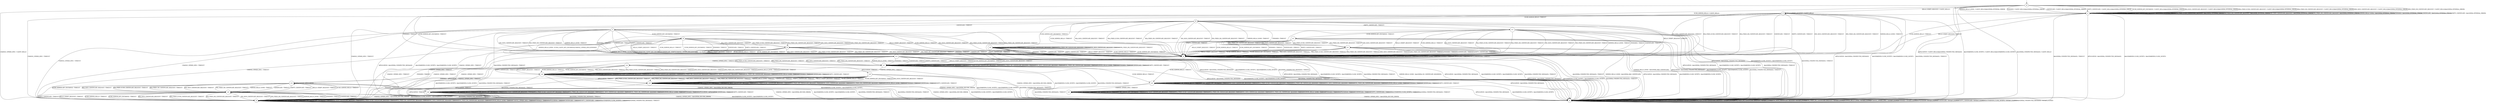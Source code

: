 digraph g {

	s0 [shape="circle" label="s0"];
	s1 [shape="circle" label="s1"];
	s2 [shape="circle" label="s2"];
	s3 [shape="circle" label="s3"];
	s4 [shape="circle" label="s4"];
	s5 [shape="circle" label="s5"];
	s6 [shape="circle" label="s6"];
	s7 [shape="circle" label="s7"];
	s8 [shape="circle" label="s8"];
	s9 [shape="circle" label="s9"];
	s10 [shape="circle" label="s10"];
	s11 [shape="circle" label="s11"];
	s12 [shape="circle" label="s12"];
	s13 [shape="circle" label="s13"];
	s14 [shape="circle" label="s14"];
	s15 [shape="circle" label="s15"];
	s16 [shape="circle" label="s16"];
	s17 [shape="circle" label="s17"];
	s18 [shape="circle" label="s18"];
	s19 [shape="circle" label="s19"];
	s20 [shape="circle" label="s20"];
	s21 [shape="circle" label="s21"];
	s22 [shape="circle" label="s22"];
	s23 [shape="circle" label="s23"];
	s24 [shape="circle" label="s24"];
	s0 -> s2 [label="HELLO_VERIFY_REQUEST / CLIENT_HELLO+"];
	s0 -> s6 [label="ECDH_SERVER_HELLO / CLIENT_HELLO"];
	s0 -> s1 [label="ECDH_SERVER_KEY_EXCHANGE / CLIENT_HELLO|Alert(FATAL,INTERNAL_ERROR)"];
	s0 -> s1 [label="RSA_SIGN_CERTIFICATE_REQUEST / CLIENT_HELLO|Alert(FATAL,INTERNAL_ERROR)"];
	s0 -> s1 [label="RSA_FIXED_ECDH_CERTIFICATE_REQUEST / CLIENT_HELLO|Alert(FATAL,INTERNAL_ERROR)"];
	s0 -> s1 [label="RSA_FIXED_DH_CERTIFICATE_REQUEST / CLIENT_HELLO|Alert(FATAL,INTERNAL_ERROR)"];
	s0 -> s1 [label="DSS_SIGN_CERTIFICATE_REQUEST / CLIENT_HELLO|Alert(FATAL,INTERNAL_ERROR)"];
	s0 -> s1 [label="DSS_FIXED_DH_CERTIFICATE_REQUEST / CLIENT_HELLO|Alert(FATAL,INTERNAL_ERROR)"];
	s0 -> s1 [label="SERVER_HELLO_DONE / CLIENT_HELLO|Alert(FATAL,INTERNAL_ERROR)"];
	s0 -> s4 [label="CHANGE_CIPHER_SPEC / CLIENT_HELLO"];
	s0 -> s1 [label="FINISHED / CLIENT_HELLO|Alert(FATAL,INTERNAL_ERROR)"];
	s0 -> s3 [label="APPLICATION / CLIENT_HELLO|Alert(FATAL,UNEXPECTED_MESSAGE)"];
	s0 -> s1 [label="CERTIFICATE / CLIENT_HELLO|Alert(FATAL,INTERNAL_ERROR)"];
	s0 -> s1 [label="EMPTY_CERTIFICATE / CLIENT_HELLO|Alert(FATAL,INTERNAL_ERROR)"];
	s0 -> s3 [label="Alert(WARNING,CLOSE_NOTIFY) / CLIENT_HELLO|Alert(WARNING,CLOSE_NOTIFY)"];
	s0 -> s3 [label="Alert(FATAL,UNEXPECTED_MESSAGE) / CLIENT_HELLO"];
	s1 -> s5 [label="HELLO_VERIFY_REQUEST / TIMEOUT"];
	s1 -> s5 [label="ECDH_SERVER_HELLO / TIMEOUT"];
	s1 -> s1 [label="ECDH_SERVER_KEY_EXCHANGE / Alert(FATAL,INTERNAL_ERROR)"];
	s1 -> s1 [label="RSA_SIGN_CERTIFICATE_REQUEST / Alert(FATAL,INTERNAL_ERROR)"];
	s1 -> s1 [label="RSA_FIXED_ECDH_CERTIFICATE_REQUEST / Alert(FATAL,INTERNAL_ERROR)"];
	s1 -> s1 [label="RSA_FIXED_DH_CERTIFICATE_REQUEST / Alert(FATAL,INTERNAL_ERROR)"];
	s1 -> s1 [label="DSS_SIGN_CERTIFICATE_REQUEST / Alert(FATAL,INTERNAL_ERROR)"];
	s1 -> s1 [label="DSS_FIXED_DH_CERTIFICATE_REQUEST / Alert(FATAL,INTERNAL_ERROR)"];
	s1 -> s1 [label="SERVER_HELLO_DONE / Alert(FATAL,INTERNAL_ERROR)"];
	s1 -> s4 [label="CHANGE_CIPHER_SPEC / TIMEOUT"];
	s1 -> s1 [label="FINISHED / Alert(FATAL,INTERNAL_ERROR)"];
	s1 -> s3 [label="APPLICATION / Alert(FATAL,UNEXPECTED_MESSAGE)"];
	s1 -> s1 [label="CERTIFICATE / Alert(FATAL,INTERNAL_ERROR)"];
	s1 -> s1 [label="EMPTY_CERTIFICATE / Alert(FATAL,INTERNAL_ERROR)"];
	s1 -> s3 [label="Alert(WARNING,CLOSE_NOTIFY) / Alert(WARNING,CLOSE_NOTIFY)"];
	s1 -> s3 [label="Alert(FATAL,UNEXPECTED_MESSAGE) / TIMEOUT"];
	s2 -> s2 [label="HELLO_VERIFY_REQUEST / CLIENT_HELLO"];
	s2 -> s6 [label="ECDH_SERVER_HELLO / TIMEOUT"];
	s2 -> s5 [label="ECDH_SERVER_KEY_EXCHANGE / TIMEOUT"];
	s2 -> s5 [label="RSA_SIGN_CERTIFICATE_REQUEST / TIMEOUT"];
	s2 -> s5 [label="RSA_FIXED_ECDH_CERTIFICATE_REQUEST / TIMEOUT"];
	s2 -> s5 [label="RSA_FIXED_DH_CERTIFICATE_REQUEST / TIMEOUT"];
	s2 -> s5 [label="DSS_SIGN_CERTIFICATE_REQUEST / TIMEOUT"];
	s2 -> s5 [label="DSS_FIXED_DH_CERTIFICATE_REQUEST / TIMEOUT"];
	s2 -> s5 [label="SERVER_HELLO_DONE / TIMEOUT"];
	s2 -> s4 [label="CHANGE_CIPHER_SPEC / TIMEOUT"];
	s2 -> s5 [label="FINISHED / TIMEOUT"];
	s2 -> s3 [label="APPLICATION / Alert(FATAL,UNEXPECTED_MESSAGE)"];
	s2 -> s5 [label="CERTIFICATE / TIMEOUT"];
	s2 -> s5 [label="EMPTY_CERTIFICATE / TIMEOUT"];
	s2 -> s3 [label="Alert(WARNING,CLOSE_NOTIFY) / Alert(WARNING,CLOSE_NOTIFY)"];
	s2 -> s3 [label="Alert(FATAL,UNEXPECTED_MESSAGE) / TIMEOUT"];
	s3 -> s3 [label="HELLO_VERIFY_REQUEST / SOCKET_CLOSED"];
	s3 -> s3 [label="ECDH_SERVER_HELLO / SOCKET_CLOSED"];
	s3 -> s3 [label="ECDH_SERVER_KEY_EXCHANGE / SOCKET_CLOSED"];
	s3 -> s3 [label="RSA_SIGN_CERTIFICATE_REQUEST / SOCKET_CLOSED"];
	s3 -> s3 [label="RSA_FIXED_ECDH_CERTIFICATE_REQUEST / SOCKET_CLOSED"];
	s3 -> s3 [label="RSA_FIXED_DH_CERTIFICATE_REQUEST / SOCKET_CLOSED"];
	s3 -> s3 [label="DSS_SIGN_CERTIFICATE_REQUEST / SOCKET_CLOSED"];
	s3 -> s3 [label="DSS_FIXED_DH_CERTIFICATE_REQUEST / SOCKET_CLOSED"];
	s3 -> s3 [label="SERVER_HELLO_DONE / SOCKET_CLOSED"];
	s3 -> s3 [label="CHANGE_CIPHER_SPEC / SOCKET_CLOSED"];
	s3 -> s3 [label="FINISHED / SOCKET_CLOSED"];
	s3 -> s3 [label="APPLICATION / SOCKET_CLOSED"];
	s3 -> s3 [label="CERTIFICATE / SOCKET_CLOSED"];
	s3 -> s3 [label="EMPTY_CERTIFICATE / SOCKET_CLOSED"];
	s3 -> s3 [label="Alert(WARNING,CLOSE_NOTIFY) / SOCKET_CLOSED"];
	s3 -> s3 [label="Alert(FATAL,UNEXPECTED_MESSAGE) / SOCKET_CLOSED"];
	s4 -> s4 [label="HELLO_VERIFY_REQUEST / TIMEOUT"];
	s4 -> s4 [label="ECDH_SERVER_HELLO / TIMEOUT"];
	s4 -> s4 [label="ECDH_SERVER_KEY_EXCHANGE / TIMEOUT"];
	s4 -> s4 [label="RSA_SIGN_CERTIFICATE_REQUEST / TIMEOUT"];
	s4 -> s4 [label="RSA_FIXED_ECDH_CERTIFICATE_REQUEST / TIMEOUT"];
	s4 -> s4 [label="RSA_FIXED_DH_CERTIFICATE_REQUEST / TIMEOUT"];
	s4 -> s4 [label="DSS_SIGN_CERTIFICATE_REQUEST / TIMEOUT"];
	s4 -> s4 [label="DSS_FIXED_DH_CERTIFICATE_REQUEST / TIMEOUT"];
	s4 -> s4 [label="SERVER_HELLO_DONE / TIMEOUT"];
	s4 -> s4 [label="CHANGE_CIPHER_SPEC / TIMEOUT"];
	s4 -> s4 [label="FINISHED / TIMEOUT"];
	s4 -> s4 [label="APPLICATION / TIMEOUT"];
	s4 -> s4 [label="CERTIFICATE / TIMEOUT"];
	s4 -> s4 [label="EMPTY_CERTIFICATE / TIMEOUT"];
	s4 -> s4 [label="Alert(WARNING,CLOSE_NOTIFY) / TIMEOUT"];
	s4 -> s4 [label="Alert(FATAL,UNEXPECTED_MESSAGE) / TIMEOUT"];
	s5 -> s5 [label="HELLO_VERIFY_REQUEST / TIMEOUT"];
	s5 -> s5 [label="ECDH_SERVER_HELLO / TIMEOUT"];
	s5 -> s5 [label="ECDH_SERVER_KEY_EXCHANGE / TIMEOUT"];
	s5 -> s5 [label="RSA_SIGN_CERTIFICATE_REQUEST / TIMEOUT"];
	s5 -> s5 [label="RSA_FIXED_ECDH_CERTIFICATE_REQUEST / TIMEOUT"];
	s5 -> s5 [label="RSA_FIXED_DH_CERTIFICATE_REQUEST / TIMEOUT"];
	s5 -> s5 [label="DSS_SIGN_CERTIFICATE_REQUEST / TIMEOUT"];
	s5 -> s5 [label="DSS_FIXED_DH_CERTIFICATE_REQUEST / TIMEOUT"];
	s5 -> s5 [label="SERVER_HELLO_DONE / TIMEOUT"];
	s5 -> s4 [label="CHANGE_CIPHER_SPEC / TIMEOUT"];
	s5 -> s5 [label="FINISHED / TIMEOUT"];
	s5 -> s3 [label="APPLICATION / Alert(FATAL,UNEXPECTED_MESSAGE)"];
	s5 -> s5 [label="CERTIFICATE / TIMEOUT"];
	s5 -> s5 [label="EMPTY_CERTIFICATE / TIMEOUT"];
	s5 -> s3 [label="Alert(WARNING,CLOSE_NOTIFY) / Alert(WARNING,CLOSE_NOTIFY)"];
	s5 -> s3 [label="Alert(FATAL,UNEXPECTED_MESSAGE) / TIMEOUT"];
	s6 -> s5 [label="HELLO_VERIFY_REQUEST / TIMEOUT"];
	s6 -> s5 [label="ECDH_SERVER_HELLO / TIMEOUT"];
	s6 -> s10 [label="ECDH_SERVER_KEY_EXCHANGE / TIMEOUT"];
	s6 -> s5 [label="RSA_SIGN_CERTIFICATE_REQUEST / TIMEOUT"];
	s6 -> s5 [label="RSA_FIXED_ECDH_CERTIFICATE_REQUEST / TIMEOUT"];
	s6 -> s5 [label="RSA_FIXED_DH_CERTIFICATE_REQUEST / TIMEOUT"];
	s6 -> s5 [label="DSS_SIGN_CERTIFICATE_REQUEST / TIMEOUT"];
	s6 -> s5 [label="DSS_FIXED_DH_CERTIFICATE_REQUEST / TIMEOUT"];
	s6 -> s5 [label="SERVER_HELLO_DONE / TIMEOUT"];
	s6 -> s4 [label="CHANGE_CIPHER_SPEC / TIMEOUT"];
	s6 -> s5 [label="FINISHED / TIMEOUT"];
	s6 -> s3 [label="APPLICATION / Alert(FATAL,UNEXPECTED_MESSAGE)"];
	s6 -> s7 [label="CERTIFICATE / TIMEOUT"];
	s6 -> s11 [label="EMPTY_CERTIFICATE / TIMEOUT"];
	s6 -> s3 [label="Alert(WARNING,CLOSE_NOTIFY) / Alert(WARNING,CLOSE_NOTIFY)"];
	s6 -> s3 [label="Alert(FATAL,UNEXPECTED_MESSAGE) / TIMEOUT"];
	s7 -> s5 [label="HELLO_VERIFY_REQUEST / TIMEOUT"];
	s7 -> s5 [label="ECDH_SERVER_HELLO / TIMEOUT"];
	s7 -> s8 [label="ECDH_SERVER_KEY_EXCHANGE / TIMEOUT"];
	s7 -> s5 [label="RSA_SIGN_CERTIFICATE_REQUEST / TIMEOUT"];
	s7 -> s5 [label="RSA_FIXED_ECDH_CERTIFICATE_REQUEST / TIMEOUT"];
	s7 -> s5 [label="RSA_FIXED_DH_CERTIFICATE_REQUEST / TIMEOUT"];
	s7 -> s5 [label="DSS_SIGN_CERTIFICATE_REQUEST / TIMEOUT"];
	s7 -> s5 [label="DSS_FIXED_DH_CERTIFICATE_REQUEST / TIMEOUT"];
	s7 -> s5 [label="SERVER_HELLO_DONE / TIMEOUT"];
	s7 -> s4 [label="CHANGE_CIPHER_SPEC / TIMEOUT"];
	s7 -> s5 [label="FINISHED / TIMEOUT"];
	s7 -> s3 [label="APPLICATION / Alert(FATAL,UNEXPECTED_MESSAGE)"];
	s7 -> s5 [label="CERTIFICATE / TIMEOUT"];
	s7 -> s5 [label="EMPTY_CERTIFICATE / TIMEOUT"];
	s7 -> s3 [label="Alert(WARNING,CLOSE_NOTIFY) / Alert(WARNING,CLOSE_NOTIFY)"];
	s7 -> s3 [label="Alert(FATAL,UNEXPECTED_MESSAGE) / TIMEOUT"];
	s8 -> s5 [label="HELLO_VERIFY_REQUEST / TIMEOUT"];
	s8 -> s5 [label="ECDH_SERVER_HELLO / TIMEOUT"];
	s8 -> s5 [label="ECDH_SERVER_KEY_EXCHANGE / TIMEOUT"];
	s8 -> s9 [label="RSA_SIGN_CERTIFICATE_REQUEST / TIMEOUT"];
	s8 -> s9 [label="RSA_FIXED_ECDH_CERTIFICATE_REQUEST / TIMEOUT"];
	s8 -> s9 [label="RSA_FIXED_DH_CERTIFICATE_REQUEST / TIMEOUT"];
	s8 -> s9 [label="DSS_SIGN_CERTIFICATE_REQUEST / TIMEOUT"];
	s8 -> s9 [label="DSS_FIXED_DH_CERTIFICATE_REQUEST / TIMEOUT"];
	s8 -> s13 [label="SERVER_HELLO_DONE / ECDH_CLIENT_KEY_EXCHANGE|CHANGE_CIPHER_SPEC|FINISHED"];
	s8 -> s4 [label="CHANGE_CIPHER_SPEC / TIMEOUT"];
	s8 -> s5 [label="FINISHED / TIMEOUT"];
	s8 -> s3 [label="APPLICATION / Alert(FATAL,UNEXPECTED_MESSAGE)"];
	s8 -> s5 [label="CERTIFICATE / TIMEOUT"];
	s8 -> s5 [label="EMPTY_CERTIFICATE / TIMEOUT"];
	s8 -> s3 [label="Alert(WARNING,CLOSE_NOTIFY) / Alert(WARNING,CLOSE_NOTIFY)"];
	s8 -> s3 [label="Alert(FATAL,UNEXPECTED_MESSAGE) / TIMEOUT"];
	s9 -> s5 [label="HELLO_VERIFY_REQUEST / TIMEOUT"];
	s9 -> s5 [label="ECDH_SERVER_HELLO / TIMEOUT"];
	s9 -> s5 [label="ECDH_SERVER_KEY_EXCHANGE / TIMEOUT"];
	s9 -> s5 [label="RSA_SIGN_CERTIFICATE_REQUEST / TIMEOUT"];
	s9 -> s5 [label="RSA_FIXED_ECDH_CERTIFICATE_REQUEST / TIMEOUT"];
	s9 -> s5 [label="RSA_FIXED_DH_CERTIFICATE_REQUEST / TIMEOUT"];
	s9 -> s5 [label="DSS_SIGN_CERTIFICATE_REQUEST / TIMEOUT"];
	s9 -> s5 [label="DSS_FIXED_DH_CERTIFICATE_REQUEST / TIMEOUT"];
	s9 -> s13 [label="SERVER_HELLO_DONE / ECDSA_CERTIFICATE|ECDH_CLIENT_KEY_EXCHANGE|CERTIFICATE_VERIFY|CHANGE_CIPHER_SPEC|FINISHED"];
	s9 -> s4 [label="CHANGE_CIPHER_SPEC / TIMEOUT"];
	s9 -> s5 [label="FINISHED / TIMEOUT"];
	s9 -> s3 [label="APPLICATION / Alert(FATAL,UNEXPECTED_MESSAGE)"];
	s9 -> s5 [label="CERTIFICATE / TIMEOUT"];
	s9 -> s5 [label="EMPTY_CERTIFICATE / TIMEOUT"];
	s9 -> s3 [label="Alert(WARNING,CLOSE_NOTIFY) / Alert(WARNING,CLOSE_NOTIFY)"];
	s9 -> s3 [label="Alert(FATAL,UNEXPECTED_MESSAGE) / TIMEOUT"];
	s10 -> s5 [label="HELLO_VERIFY_REQUEST / TIMEOUT"];
	s10 -> s5 [label="ECDH_SERVER_HELLO / TIMEOUT"];
	s10 -> s5 [label="ECDH_SERVER_KEY_EXCHANGE / TIMEOUT"];
	s10 -> s10 [label="RSA_SIGN_CERTIFICATE_REQUEST / TIMEOUT"];
	s10 -> s10 [label="RSA_FIXED_ECDH_CERTIFICATE_REQUEST / TIMEOUT"];
	s10 -> s10 [label="RSA_FIXED_DH_CERTIFICATE_REQUEST / TIMEOUT"];
	s10 -> s10 [label="DSS_SIGN_CERTIFICATE_REQUEST / TIMEOUT"];
	s10 -> s10 [label="DSS_FIXED_DH_CERTIFICATE_REQUEST / TIMEOUT"];
	s10 -> s3 [label="SERVER_HELLO_DONE / Alert(FATAL,NO_CERTIFICATE_RESERVED)"];
	s10 -> s4 [label="CHANGE_CIPHER_SPEC / TIMEOUT"];
	s10 -> s5 [label="FINISHED / TIMEOUT"];
	s10 -> s3 [label="APPLICATION / Alert(FATAL,UNEXPECTED_MESSAGE)"];
	s10 -> s5 [label="CERTIFICATE / TIMEOUT"];
	s10 -> s5 [label="EMPTY_CERTIFICATE / TIMEOUT"];
	s10 -> s3 [label="Alert(WARNING,CLOSE_NOTIFY) / Alert(WARNING,CLOSE_NOTIFY)"];
	s10 -> s3 [label="Alert(FATAL,UNEXPECTED_MESSAGE) / TIMEOUT"];
	s11 -> s5 [label="HELLO_VERIFY_REQUEST / TIMEOUT"];
	s11 -> s5 [label="ECDH_SERVER_HELLO / TIMEOUT"];
	s11 -> s12 [label="ECDH_SERVER_KEY_EXCHANGE / TIMEOUT"];
	s11 -> s5 [label="RSA_SIGN_CERTIFICATE_REQUEST / TIMEOUT"];
	s11 -> s5 [label="RSA_FIXED_ECDH_CERTIFICATE_REQUEST / TIMEOUT"];
	s11 -> s5 [label="RSA_FIXED_DH_CERTIFICATE_REQUEST / TIMEOUT"];
	s11 -> s5 [label="DSS_SIGN_CERTIFICATE_REQUEST / TIMEOUT"];
	s11 -> s5 [label="DSS_FIXED_DH_CERTIFICATE_REQUEST / TIMEOUT"];
	s11 -> s5 [label="SERVER_HELLO_DONE / TIMEOUT"];
	s11 -> s4 [label="CHANGE_CIPHER_SPEC / TIMEOUT"];
	s11 -> s5 [label="FINISHED / TIMEOUT"];
	s11 -> s3 [label="APPLICATION / Alert(FATAL,UNEXPECTED_MESSAGE)"];
	s11 -> s5 [label="CERTIFICATE / TIMEOUT"];
	s11 -> s5 [label="EMPTY_CERTIFICATE / TIMEOUT"];
	s11 -> s3 [label="Alert(WARNING,CLOSE_NOTIFY) / Alert(WARNING,CLOSE_NOTIFY)"];
	s11 -> s3 [label="Alert(FATAL,UNEXPECTED_MESSAGE) / TIMEOUT"];
	s12 -> s5 [label="HELLO_VERIFY_REQUEST / TIMEOUT"];
	s12 -> s5 [label="ECDH_SERVER_HELLO / TIMEOUT"];
	s12 -> s5 [label="ECDH_SERVER_KEY_EXCHANGE / TIMEOUT"];
	s12 -> s21 [label="RSA_SIGN_CERTIFICATE_REQUEST / TIMEOUT"];
	s12 -> s21 [label="RSA_FIXED_ECDH_CERTIFICATE_REQUEST / TIMEOUT"];
	s12 -> s21 [label="RSA_FIXED_DH_CERTIFICATE_REQUEST / TIMEOUT"];
	s12 -> s21 [label="DSS_SIGN_CERTIFICATE_REQUEST / TIMEOUT"];
	s12 -> s21 [label="DSS_FIXED_DH_CERTIFICATE_REQUEST / TIMEOUT"];
	s12 -> s3 [label="SERVER_HELLO_DONE / Alert(FATAL,BAD_CERTIFICATE)"];
	s12 -> s4 [label="CHANGE_CIPHER_SPEC / TIMEOUT"];
	s12 -> s5 [label="FINISHED / TIMEOUT"];
	s12 -> s3 [label="APPLICATION / Alert(FATAL,UNEXPECTED_MESSAGE)"];
	s12 -> s5 [label="CERTIFICATE / TIMEOUT"];
	s12 -> s5 [label="EMPTY_CERTIFICATE / TIMEOUT"];
	s12 -> s3 [label="Alert(WARNING,CLOSE_NOTIFY) / Alert(WARNING,CLOSE_NOTIFY)"];
	s12 -> s3 [label="Alert(FATAL,UNEXPECTED_MESSAGE) / TIMEOUT"];
	s13 -> s17 [label="HELLO_VERIFY_REQUEST / TIMEOUT"];
	s13 -> s22 [label="ECDH_SERVER_HELLO / TIMEOUT"];
	s13 -> s17 [label="ECDH_SERVER_KEY_EXCHANGE / TIMEOUT"];
	s13 -> s17 [label="RSA_SIGN_CERTIFICATE_REQUEST / TIMEOUT"];
	s13 -> s17 [label="RSA_FIXED_ECDH_CERTIFICATE_REQUEST / TIMEOUT"];
	s13 -> s17 [label="RSA_FIXED_DH_CERTIFICATE_REQUEST / TIMEOUT"];
	s13 -> s17 [label="DSS_SIGN_CERTIFICATE_REQUEST / TIMEOUT"];
	s13 -> s17 [label="DSS_FIXED_DH_CERTIFICATE_REQUEST / TIMEOUT"];
	s13 -> s17 [label="SERVER_HELLO_DONE / TIMEOUT"];
	s13 -> s14 [label="CHANGE_CIPHER_SPEC / TIMEOUT"];
	s13 -> s17 [label="FINISHED / TIMEOUT"];
	s13 -> s3 [label="APPLICATION / Alert(FATAL,UNEXPECTED_MESSAGE)"];
	s13 -> s17 [label="CERTIFICATE / TIMEOUT"];
	s13 -> s17 [label="EMPTY_CERTIFICATE / TIMEOUT"];
	s13 -> s3 [label="Alert(WARNING,CLOSE_NOTIFY) / Alert(WARNING,CLOSE_NOTIFY)"];
	s13 -> s3 [label="Alert(FATAL,UNEXPECTED_MESSAGE) / TIMEOUT"];
	s14 -> s18 [label="HELLO_VERIFY_REQUEST / TIMEOUT"];
	s14 -> s18 [label="ECDH_SERVER_HELLO / TIMEOUT"];
	s14 -> s18 [label="ECDH_SERVER_KEY_EXCHANGE / TIMEOUT"];
	s14 -> s18 [label="RSA_SIGN_CERTIFICATE_REQUEST / TIMEOUT"];
	s14 -> s18 [label="RSA_FIXED_ECDH_CERTIFICATE_REQUEST / TIMEOUT"];
	s14 -> s18 [label="RSA_FIXED_DH_CERTIFICATE_REQUEST / TIMEOUT"];
	s14 -> s18 [label="DSS_SIGN_CERTIFICATE_REQUEST / TIMEOUT"];
	s14 -> s18 [label="DSS_FIXED_DH_CERTIFICATE_REQUEST / TIMEOUT"];
	s14 -> s18 [label="SERVER_HELLO_DONE / TIMEOUT"];
	s14 -> s3 [label="CHANGE_CIPHER_SPEC / Alert(FATAL,DECODE_ERROR)"];
	s14 -> s15 [label="FINISHED / TIMEOUT"];
	s14 -> s19 [label="APPLICATION / TIMEOUT"];
	s14 -> s18 [label="CERTIFICATE / TIMEOUT"];
	s14 -> s18 [label="EMPTY_CERTIFICATE / TIMEOUT"];
	s14 -> s3 [label="Alert(WARNING,CLOSE_NOTIFY) / Alert(WARNING,CLOSE_NOTIFY)"];
	s14 -> s3 [label="Alert(FATAL,UNEXPECTED_MESSAGE) / TIMEOUT"];
	s15 -> s16 [label="HELLO_VERIFY_REQUEST / TIMEOUT"];
	s15 -> s16 [label="ECDH_SERVER_HELLO / TIMEOUT"];
	s15 -> s16 [label="ECDH_SERVER_KEY_EXCHANGE / TIMEOUT"];
	s15 -> s16 [label="RSA_SIGN_CERTIFICATE_REQUEST / TIMEOUT"];
	s15 -> s16 [label="RSA_FIXED_ECDH_CERTIFICATE_REQUEST / TIMEOUT"];
	s15 -> s16 [label="RSA_FIXED_DH_CERTIFICATE_REQUEST / TIMEOUT"];
	s15 -> s16 [label="DSS_SIGN_CERTIFICATE_REQUEST / TIMEOUT"];
	s15 -> s16 [label="DSS_FIXED_DH_CERTIFICATE_REQUEST / TIMEOUT"];
	s15 -> s16 [label="SERVER_HELLO_DONE / TIMEOUT"];
	s15 -> s3 [label="CHANGE_CIPHER_SPEC / Alert(FATAL,DECODE_ERROR)"];
	s15 -> s24 [label="FINISHED / TIMEOUT"];
	s15 -> s15 [label="APPLICATION / APPLICATION"];
	s15 -> s16 [label="CERTIFICATE / TIMEOUT"];
	s15 -> s16 [label="EMPTY_CERTIFICATE / TIMEOUT"];
	s15 -> s3 [label="Alert(WARNING,CLOSE_NOTIFY) / Alert(WARNING,CLOSE_NOTIFY)"];
	s15 -> s3 [label="Alert(FATAL,UNEXPECTED_MESSAGE) / TIMEOUT"];
	s16 -> s4 [label="HELLO_VERIFY_REQUEST / TIMEOUT"];
	s16 -> s4 [label="ECDH_SERVER_HELLO / TIMEOUT"];
	s16 -> s4 [label="ECDH_SERVER_KEY_EXCHANGE / TIMEOUT"];
	s16 -> s4 [label="RSA_SIGN_CERTIFICATE_REQUEST / TIMEOUT"];
	s16 -> s4 [label="RSA_FIXED_ECDH_CERTIFICATE_REQUEST / TIMEOUT"];
	s16 -> s4 [label="RSA_FIXED_DH_CERTIFICATE_REQUEST / TIMEOUT"];
	s16 -> s4 [label="DSS_SIGN_CERTIFICATE_REQUEST / TIMEOUT"];
	s16 -> s4 [label="DSS_FIXED_DH_CERTIFICATE_REQUEST / TIMEOUT"];
	s16 -> s4 [label="SERVER_HELLO_DONE / TIMEOUT"];
	s16 -> s3 [label="CHANGE_CIPHER_SPEC / Alert(FATAL,DECODE_ERROR)"];
	s16 -> s4 [label="FINISHED / TIMEOUT"];
	s16 -> s16 [label="APPLICATION / APPLICATION"];
	s16 -> s4 [label="CERTIFICATE / TIMEOUT"];
	s16 -> s4 [label="EMPTY_CERTIFICATE / TIMEOUT"];
	s16 -> s3 [label="Alert(WARNING,CLOSE_NOTIFY) / Alert(WARNING,CLOSE_NOTIFY)"];
	s16 -> s3 [label="Alert(FATAL,UNEXPECTED_MESSAGE) / TIMEOUT"];
	s17 -> s17 [label="HELLO_VERIFY_REQUEST / TIMEOUT"];
	s17 -> s22 [label="ECDH_SERVER_HELLO / TIMEOUT"];
	s17 -> s17 [label="ECDH_SERVER_KEY_EXCHANGE / TIMEOUT"];
	s17 -> s17 [label="RSA_SIGN_CERTIFICATE_REQUEST / TIMEOUT"];
	s17 -> s17 [label="RSA_FIXED_ECDH_CERTIFICATE_REQUEST / TIMEOUT"];
	s17 -> s17 [label="RSA_FIXED_DH_CERTIFICATE_REQUEST / TIMEOUT"];
	s17 -> s17 [label="DSS_SIGN_CERTIFICATE_REQUEST / TIMEOUT"];
	s17 -> s17 [label="DSS_FIXED_DH_CERTIFICATE_REQUEST / TIMEOUT"];
	s17 -> s17 [label="SERVER_HELLO_DONE / TIMEOUT"];
	s17 -> s18 [label="CHANGE_CIPHER_SPEC / TIMEOUT"];
	s17 -> s17 [label="FINISHED / TIMEOUT"];
	s17 -> s3 [label="APPLICATION / Alert(FATAL,UNEXPECTED_MESSAGE)"];
	s17 -> s17 [label="CERTIFICATE / TIMEOUT"];
	s17 -> s17 [label="EMPTY_CERTIFICATE / TIMEOUT"];
	s17 -> s3 [label="Alert(WARNING,CLOSE_NOTIFY) / Alert(WARNING,CLOSE_NOTIFY)"];
	s17 -> s3 [label="Alert(FATAL,UNEXPECTED_MESSAGE) / TIMEOUT"];
	s18 -> s18 [label="HELLO_VERIFY_REQUEST / TIMEOUT"];
	s18 -> s18 [label="ECDH_SERVER_HELLO / TIMEOUT"];
	s18 -> s18 [label="ECDH_SERVER_KEY_EXCHANGE / TIMEOUT"];
	s18 -> s18 [label="RSA_SIGN_CERTIFICATE_REQUEST / TIMEOUT"];
	s18 -> s18 [label="RSA_FIXED_ECDH_CERTIFICATE_REQUEST / TIMEOUT"];
	s18 -> s18 [label="RSA_FIXED_DH_CERTIFICATE_REQUEST / TIMEOUT"];
	s18 -> s18 [label="DSS_SIGN_CERTIFICATE_REQUEST / TIMEOUT"];
	s18 -> s18 [label="DSS_FIXED_DH_CERTIFICATE_REQUEST / TIMEOUT"];
	s18 -> s18 [label="SERVER_HELLO_DONE / TIMEOUT"];
	s18 -> s3 [label="CHANGE_CIPHER_SPEC / Alert(FATAL,DECODE_ERROR)"];
	s18 -> s18 [label="FINISHED / TIMEOUT"];
	s18 -> s20 [label="APPLICATION / TIMEOUT"];
	s18 -> s18 [label="CERTIFICATE / TIMEOUT"];
	s18 -> s18 [label="EMPTY_CERTIFICATE / TIMEOUT"];
	s18 -> s3 [label="Alert(WARNING,CLOSE_NOTIFY) / Alert(WARNING,CLOSE_NOTIFY)"];
	s18 -> s3 [label="Alert(FATAL,UNEXPECTED_MESSAGE) / TIMEOUT"];
	s19 -> s20 [label="HELLO_VERIFY_REQUEST / TIMEOUT"];
	s19 -> s20 [label="ECDH_SERVER_HELLO / TIMEOUT"];
	s19 -> s20 [label="ECDH_SERVER_KEY_EXCHANGE / TIMEOUT"];
	s19 -> s20 [label="RSA_SIGN_CERTIFICATE_REQUEST / TIMEOUT"];
	s19 -> s20 [label="RSA_FIXED_ECDH_CERTIFICATE_REQUEST / TIMEOUT"];
	s19 -> s20 [label="RSA_FIXED_DH_CERTIFICATE_REQUEST / TIMEOUT"];
	s19 -> s20 [label="DSS_SIGN_CERTIFICATE_REQUEST / TIMEOUT"];
	s19 -> s20 [label="DSS_FIXED_DH_CERTIFICATE_REQUEST / TIMEOUT"];
	s19 -> s20 [label="SERVER_HELLO_DONE / TIMEOUT"];
	s19 -> s3 [label="CHANGE_CIPHER_SPEC / Alert(FATAL,DECODE_ERROR)"];
	s19 -> s15 [label="FINISHED / APPLICATION"];
	s19 -> s4 [label="APPLICATION / TIMEOUT"];
	s19 -> s20 [label="CERTIFICATE / TIMEOUT"];
	s19 -> s20 [label="EMPTY_CERTIFICATE / TIMEOUT"];
	s19 -> s3 [label="Alert(WARNING,CLOSE_NOTIFY) / Alert(WARNING,CLOSE_NOTIFY)"];
	s19 -> s3 [label="Alert(FATAL,UNEXPECTED_MESSAGE) / TIMEOUT"];
	s20 -> s20 [label="HELLO_VERIFY_REQUEST / TIMEOUT"];
	s20 -> s20 [label="ECDH_SERVER_HELLO / TIMEOUT"];
	s20 -> s20 [label="ECDH_SERVER_KEY_EXCHANGE / TIMEOUT"];
	s20 -> s20 [label="RSA_SIGN_CERTIFICATE_REQUEST / TIMEOUT"];
	s20 -> s20 [label="RSA_FIXED_ECDH_CERTIFICATE_REQUEST / TIMEOUT"];
	s20 -> s20 [label="RSA_FIXED_DH_CERTIFICATE_REQUEST / TIMEOUT"];
	s20 -> s20 [label="DSS_SIGN_CERTIFICATE_REQUEST / TIMEOUT"];
	s20 -> s20 [label="DSS_FIXED_DH_CERTIFICATE_REQUEST / TIMEOUT"];
	s20 -> s20 [label="SERVER_HELLO_DONE / TIMEOUT"];
	s20 -> s3 [label="CHANGE_CIPHER_SPEC / Alert(FATAL,DECODE_ERROR)"];
	s20 -> s20 [label="FINISHED / TIMEOUT"];
	s20 -> s4 [label="APPLICATION / TIMEOUT"];
	s20 -> s20 [label="CERTIFICATE / TIMEOUT"];
	s20 -> s20 [label="EMPTY_CERTIFICATE / TIMEOUT"];
	s20 -> s3 [label="Alert(WARNING,CLOSE_NOTIFY) / Alert(WARNING,CLOSE_NOTIFY)"];
	s20 -> s3 [label="Alert(FATAL,UNEXPECTED_MESSAGE) / TIMEOUT"];
	s21 -> s5 [label="HELLO_VERIFY_REQUEST / TIMEOUT"];
	s21 -> s5 [label="ECDH_SERVER_HELLO / TIMEOUT"];
	s21 -> s5 [label="ECDH_SERVER_KEY_EXCHANGE / TIMEOUT"];
	s21 -> s5 [label="RSA_SIGN_CERTIFICATE_REQUEST / TIMEOUT"];
	s21 -> s5 [label="RSA_FIXED_ECDH_CERTIFICATE_REQUEST / TIMEOUT"];
	s21 -> s5 [label="RSA_FIXED_DH_CERTIFICATE_REQUEST / TIMEOUT"];
	s21 -> s5 [label="DSS_SIGN_CERTIFICATE_REQUEST / TIMEOUT"];
	s21 -> s5 [label="DSS_FIXED_DH_CERTIFICATE_REQUEST / TIMEOUT"];
	s21 -> s3 [label="SERVER_HELLO_DONE / Alert(FATAL,BAD_CERTIFICATE)"];
	s21 -> s4 [label="CHANGE_CIPHER_SPEC / TIMEOUT"];
	s21 -> s5 [label="FINISHED / TIMEOUT"];
	s21 -> s3 [label="APPLICATION / Alert(FATAL,UNEXPECTED_MESSAGE)"];
	s21 -> s5 [label="CERTIFICATE / TIMEOUT"];
	s21 -> s5 [label="EMPTY_CERTIFICATE / TIMEOUT"];
	s21 -> s3 [label="Alert(WARNING,CLOSE_NOTIFY) / Alert(WARNING,CLOSE_NOTIFY)"];
	s21 -> s3 [label="Alert(FATAL,UNEXPECTED_MESSAGE) / TIMEOUT"];
	s22 -> s22 [label="HELLO_VERIFY_REQUEST / TIMEOUT"];
	s22 -> s22 [label="ECDH_SERVER_HELLO / TIMEOUT"];
	s22 -> s22 [label="ECDH_SERVER_KEY_EXCHANGE / TIMEOUT"];
	s22 -> s22 [label="RSA_SIGN_CERTIFICATE_REQUEST / TIMEOUT"];
	s22 -> s22 [label="RSA_FIXED_ECDH_CERTIFICATE_REQUEST / TIMEOUT"];
	s22 -> s22 [label="RSA_FIXED_DH_CERTIFICATE_REQUEST / TIMEOUT"];
	s22 -> s22 [label="DSS_SIGN_CERTIFICATE_REQUEST / TIMEOUT"];
	s22 -> s22 [label="DSS_FIXED_DH_CERTIFICATE_REQUEST / TIMEOUT"];
	s22 -> s22 [label="SERVER_HELLO_DONE / TIMEOUT"];
	s22 -> s23 [label="CHANGE_CIPHER_SPEC / TIMEOUT"];
	s22 -> s22 [label="FINISHED / TIMEOUT"];
	s22 -> s3 [label="APPLICATION / Alert(FATAL,UNEXPECTED_MESSAGE)"];
	s22 -> s22 [label="CERTIFICATE / TIMEOUT"];
	s22 -> s22 [label="EMPTY_CERTIFICATE / TIMEOUT"];
	s22 -> s3 [label="Alert(WARNING,CLOSE_NOTIFY) / Alert(WARNING,CLOSE_NOTIFY)"];
	s22 -> s3 [label="Alert(FATAL,UNEXPECTED_MESSAGE) / TIMEOUT"];
	s23 -> s23 [label="HELLO_VERIFY_REQUEST / TIMEOUT"];
	s23 -> s23 [label="ECDH_SERVER_HELLO / TIMEOUT"];
	s23 -> s23 [label="ECDH_SERVER_KEY_EXCHANGE / TIMEOUT"];
	s23 -> s23 [label="RSA_SIGN_CERTIFICATE_REQUEST / TIMEOUT"];
	s23 -> s23 [label="RSA_FIXED_ECDH_CERTIFICATE_REQUEST / TIMEOUT"];
	s23 -> s23 [label="RSA_FIXED_DH_CERTIFICATE_REQUEST / TIMEOUT"];
	s23 -> s23 [label="DSS_SIGN_CERTIFICATE_REQUEST / TIMEOUT"];
	s23 -> s23 [label="DSS_FIXED_DH_CERTIFICATE_REQUEST / TIMEOUT"];
	s23 -> s23 [label="SERVER_HELLO_DONE / TIMEOUT"];
	s23 -> s3 [label="CHANGE_CIPHER_SPEC / Alert(FATAL,DECODE_ERROR)"];
	s23 -> s23 [label="FINISHED / TIMEOUT"];
	s23 -> s23 [label="APPLICATION / TIMEOUT"];
	s23 -> s23 [label="CERTIFICATE / TIMEOUT"];
	s23 -> s23 [label="EMPTY_CERTIFICATE / TIMEOUT"];
	s23 -> s23 [label="Alert(WARNING,CLOSE_NOTIFY) / TIMEOUT"];
	s23 -> s23 [label="Alert(FATAL,UNEXPECTED_MESSAGE) / TIMEOUT"];
	s24 -> s24 [label="HELLO_VERIFY_REQUEST / TIMEOUT"];
	s24 -> s24 [label="ECDH_SERVER_HELLO / TIMEOUT"];
	s24 -> s24 [label="ECDH_SERVER_KEY_EXCHANGE / TIMEOUT"];
	s24 -> s24 [label="RSA_SIGN_CERTIFICATE_REQUEST / TIMEOUT"];
	s24 -> s24 [label="RSA_FIXED_ECDH_CERTIFICATE_REQUEST / TIMEOUT"];
	s24 -> s24 [label="RSA_FIXED_DH_CERTIFICATE_REQUEST / TIMEOUT"];
	s24 -> s24 [label="DSS_SIGN_CERTIFICATE_REQUEST / TIMEOUT"];
	s24 -> s24 [label="DSS_FIXED_DH_CERTIFICATE_REQUEST / TIMEOUT"];
	s24 -> s24 [label="SERVER_HELLO_DONE / TIMEOUT"];
	s24 -> s3 [label="CHANGE_CIPHER_SPEC / Alert(FATAL,DECODE_ERROR)"];
	s24 -> s24 [label="FINISHED / TIMEOUT"];
	s24 -> s24 [label="APPLICATION / APPLICATION"];
	s24 -> s24 [label="CERTIFICATE / TIMEOUT"];
	s24 -> s24 [label="EMPTY_CERTIFICATE / TIMEOUT"];
	s24 -> s3 [label="Alert(WARNING,CLOSE_NOTIFY) / Alert(WARNING,CLOSE_NOTIFY)"];
	s24 -> s3 [label="Alert(FATAL,UNEXPECTED_MESSAGE) / TIMEOUT"];

__start0 [label="" shape="none" width="0" height="0"];
__start0 -> s0;

}
